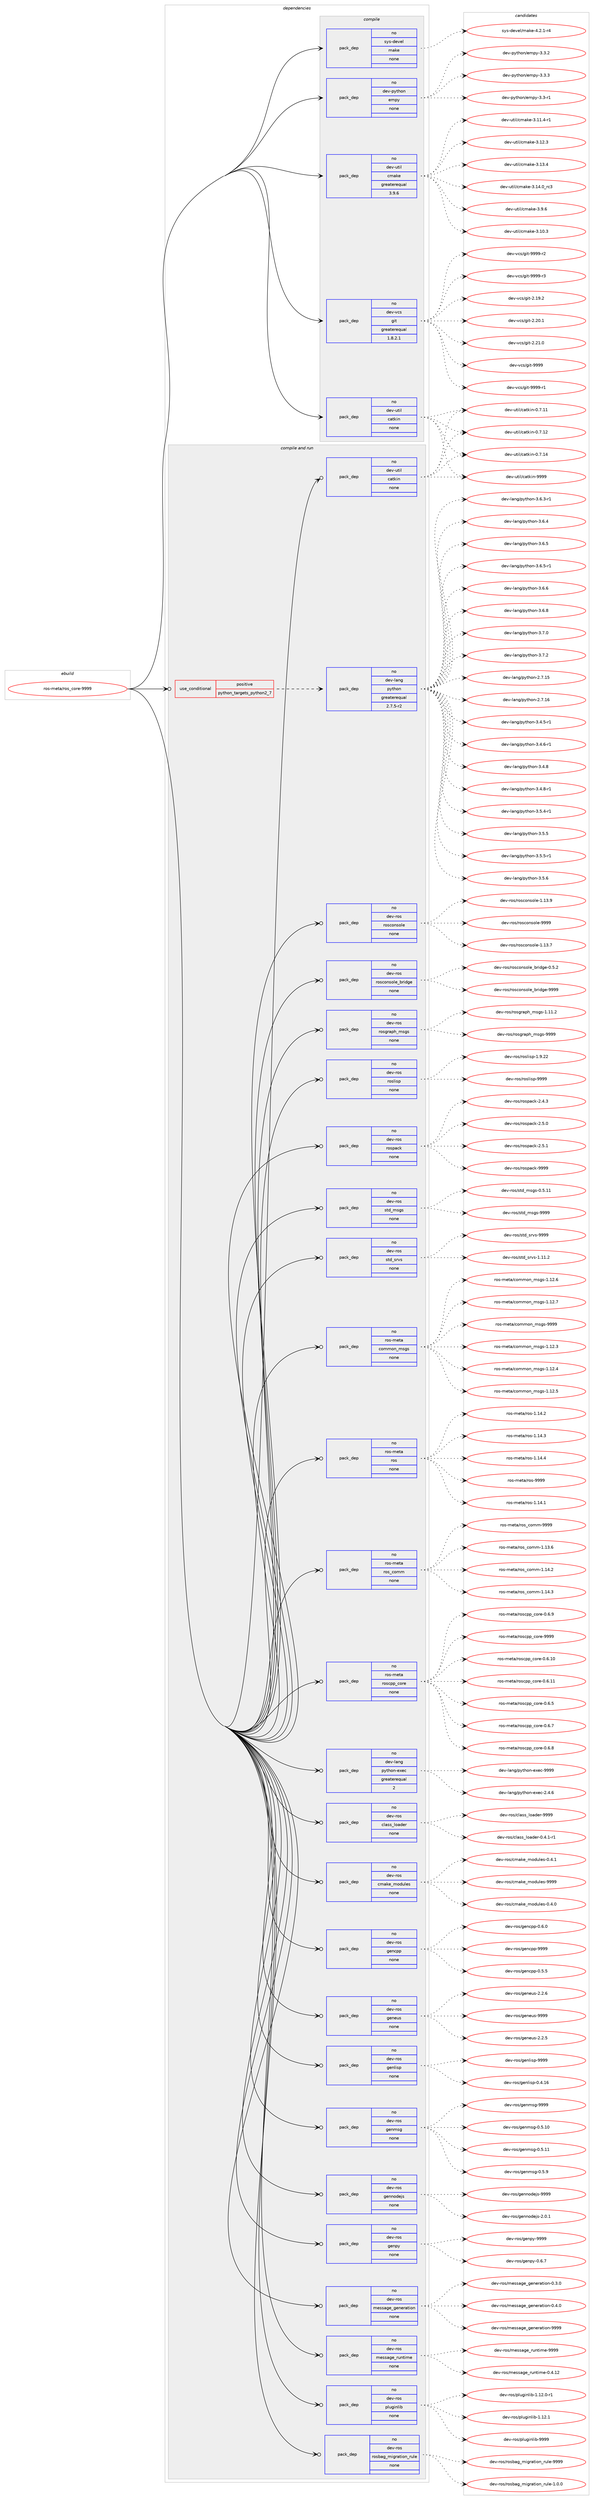 digraph prolog {

# *************
# Graph options
# *************

newrank=true;
concentrate=true;
compound=true;
graph [rankdir=LR,fontname=Helvetica,fontsize=10,ranksep=1.5];#, ranksep=2.5, nodesep=0.2];
edge  [arrowhead=vee];
node  [fontname=Helvetica,fontsize=10];

# **********
# The ebuild
# **********

subgraph cluster_leftcol {
color=gray;
rank=same;
label=<<i>ebuild</i>>;
id [label="ros-meta/ros_core-9999", color=red, width=4, href="../ros-meta/ros_core-9999.svg"];
}

# ****************
# The dependencies
# ****************

subgraph cluster_midcol {
color=gray;
label=<<i>dependencies</i>>;
subgraph cluster_compile {
fillcolor="#eeeeee";
style=filled;
label=<<i>compile</i>>;
subgraph pack1204815 {
dependency1684156 [label=<<TABLE BORDER="0" CELLBORDER="1" CELLSPACING="0" CELLPADDING="4" WIDTH="220"><TR><TD ROWSPAN="6" CELLPADDING="30">pack_dep</TD></TR><TR><TD WIDTH="110">no</TD></TR><TR><TD>dev-python</TD></TR><TR><TD>empy</TD></TR><TR><TD>none</TD></TR><TR><TD></TD></TR></TABLE>>, shape=none, color=blue];
}
id:e -> dependency1684156:w [weight=20,style="solid",arrowhead="vee"];
subgraph pack1204816 {
dependency1684157 [label=<<TABLE BORDER="0" CELLBORDER="1" CELLSPACING="0" CELLPADDING="4" WIDTH="220"><TR><TD ROWSPAN="6" CELLPADDING="30">pack_dep</TD></TR><TR><TD WIDTH="110">no</TD></TR><TR><TD>dev-util</TD></TR><TR><TD>catkin</TD></TR><TR><TD>none</TD></TR><TR><TD></TD></TR></TABLE>>, shape=none, color=blue];
}
id:e -> dependency1684157:w [weight=20,style="solid",arrowhead="vee"];
subgraph pack1204817 {
dependency1684158 [label=<<TABLE BORDER="0" CELLBORDER="1" CELLSPACING="0" CELLPADDING="4" WIDTH="220"><TR><TD ROWSPAN="6" CELLPADDING="30">pack_dep</TD></TR><TR><TD WIDTH="110">no</TD></TR><TR><TD>dev-util</TD></TR><TR><TD>cmake</TD></TR><TR><TD>greaterequal</TD></TR><TR><TD>3.9.6</TD></TR></TABLE>>, shape=none, color=blue];
}
id:e -> dependency1684158:w [weight=20,style="solid",arrowhead="vee"];
subgraph pack1204818 {
dependency1684159 [label=<<TABLE BORDER="0" CELLBORDER="1" CELLSPACING="0" CELLPADDING="4" WIDTH="220"><TR><TD ROWSPAN="6" CELLPADDING="30">pack_dep</TD></TR><TR><TD WIDTH="110">no</TD></TR><TR><TD>dev-vcs</TD></TR><TR><TD>git</TD></TR><TR><TD>greaterequal</TD></TR><TR><TD>1.8.2.1</TD></TR></TABLE>>, shape=none, color=blue];
}
id:e -> dependency1684159:w [weight=20,style="solid",arrowhead="vee"];
subgraph pack1204819 {
dependency1684160 [label=<<TABLE BORDER="0" CELLBORDER="1" CELLSPACING="0" CELLPADDING="4" WIDTH="220"><TR><TD ROWSPAN="6" CELLPADDING="30">pack_dep</TD></TR><TR><TD WIDTH="110">no</TD></TR><TR><TD>sys-devel</TD></TR><TR><TD>make</TD></TR><TR><TD>none</TD></TR><TR><TD></TD></TR></TABLE>>, shape=none, color=blue];
}
id:e -> dependency1684160:w [weight=20,style="solid",arrowhead="vee"];
}
subgraph cluster_compileandrun {
fillcolor="#eeeeee";
style=filled;
label=<<i>compile and run</i>>;
subgraph cond451812 {
dependency1684161 [label=<<TABLE BORDER="0" CELLBORDER="1" CELLSPACING="0" CELLPADDING="4"><TR><TD ROWSPAN="3" CELLPADDING="10">use_conditional</TD></TR><TR><TD>positive</TD></TR><TR><TD>python_targets_python2_7</TD></TR></TABLE>>, shape=none, color=red];
subgraph pack1204820 {
dependency1684162 [label=<<TABLE BORDER="0" CELLBORDER="1" CELLSPACING="0" CELLPADDING="4" WIDTH="220"><TR><TD ROWSPAN="6" CELLPADDING="30">pack_dep</TD></TR><TR><TD WIDTH="110">no</TD></TR><TR><TD>dev-lang</TD></TR><TR><TD>python</TD></TR><TR><TD>greaterequal</TD></TR><TR><TD>2.7.5-r2</TD></TR></TABLE>>, shape=none, color=blue];
}
dependency1684161:e -> dependency1684162:w [weight=20,style="dashed",arrowhead="vee"];
}
id:e -> dependency1684161:w [weight=20,style="solid",arrowhead="odotvee"];
subgraph pack1204821 {
dependency1684163 [label=<<TABLE BORDER="0" CELLBORDER="1" CELLSPACING="0" CELLPADDING="4" WIDTH="220"><TR><TD ROWSPAN="6" CELLPADDING="30">pack_dep</TD></TR><TR><TD WIDTH="110">no</TD></TR><TR><TD>dev-lang</TD></TR><TR><TD>python-exec</TD></TR><TR><TD>greaterequal</TD></TR><TR><TD>2</TD></TR></TABLE>>, shape=none, color=blue];
}
id:e -> dependency1684163:w [weight=20,style="solid",arrowhead="odotvee"];
subgraph pack1204822 {
dependency1684164 [label=<<TABLE BORDER="0" CELLBORDER="1" CELLSPACING="0" CELLPADDING="4" WIDTH="220"><TR><TD ROWSPAN="6" CELLPADDING="30">pack_dep</TD></TR><TR><TD WIDTH="110">no</TD></TR><TR><TD>dev-ros</TD></TR><TR><TD>class_loader</TD></TR><TR><TD>none</TD></TR><TR><TD></TD></TR></TABLE>>, shape=none, color=blue];
}
id:e -> dependency1684164:w [weight=20,style="solid",arrowhead="odotvee"];
subgraph pack1204823 {
dependency1684165 [label=<<TABLE BORDER="0" CELLBORDER="1" CELLSPACING="0" CELLPADDING="4" WIDTH="220"><TR><TD ROWSPAN="6" CELLPADDING="30">pack_dep</TD></TR><TR><TD WIDTH="110">no</TD></TR><TR><TD>dev-ros</TD></TR><TR><TD>cmake_modules</TD></TR><TR><TD>none</TD></TR><TR><TD></TD></TR></TABLE>>, shape=none, color=blue];
}
id:e -> dependency1684165:w [weight=20,style="solid",arrowhead="odotvee"];
subgraph pack1204824 {
dependency1684166 [label=<<TABLE BORDER="0" CELLBORDER="1" CELLSPACING="0" CELLPADDING="4" WIDTH="220"><TR><TD ROWSPAN="6" CELLPADDING="30">pack_dep</TD></TR><TR><TD WIDTH="110">no</TD></TR><TR><TD>dev-ros</TD></TR><TR><TD>gencpp</TD></TR><TR><TD>none</TD></TR><TR><TD></TD></TR></TABLE>>, shape=none, color=blue];
}
id:e -> dependency1684166:w [weight=20,style="solid",arrowhead="odotvee"];
subgraph pack1204825 {
dependency1684167 [label=<<TABLE BORDER="0" CELLBORDER="1" CELLSPACING="0" CELLPADDING="4" WIDTH="220"><TR><TD ROWSPAN="6" CELLPADDING="30">pack_dep</TD></TR><TR><TD WIDTH="110">no</TD></TR><TR><TD>dev-ros</TD></TR><TR><TD>geneus</TD></TR><TR><TD>none</TD></TR><TR><TD></TD></TR></TABLE>>, shape=none, color=blue];
}
id:e -> dependency1684167:w [weight=20,style="solid",arrowhead="odotvee"];
subgraph pack1204826 {
dependency1684168 [label=<<TABLE BORDER="0" CELLBORDER="1" CELLSPACING="0" CELLPADDING="4" WIDTH="220"><TR><TD ROWSPAN="6" CELLPADDING="30">pack_dep</TD></TR><TR><TD WIDTH="110">no</TD></TR><TR><TD>dev-ros</TD></TR><TR><TD>genlisp</TD></TR><TR><TD>none</TD></TR><TR><TD></TD></TR></TABLE>>, shape=none, color=blue];
}
id:e -> dependency1684168:w [weight=20,style="solid",arrowhead="odotvee"];
subgraph pack1204827 {
dependency1684169 [label=<<TABLE BORDER="0" CELLBORDER="1" CELLSPACING="0" CELLPADDING="4" WIDTH="220"><TR><TD ROWSPAN="6" CELLPADDING="30">pack_dep</TD></TR><TR><TD WIDTH="110">no</TD></TR><TR><TD>dev-ros</TD></TR><TR><TD>genmsg</TD></TR><TR><TD>none</TD></TR><TR><TD></TD></TR></TABLE>>, shape=none, color=blue];
}
id:e -> dependency1684169:w [weight=20,style="solid",arrowhead="odotvee"];
subgraph pack1204828 {
dependency1684170 [label=<<TABLE BORDER="0" CELLBORDER="1" CELLSPACING="0" CELLPADDING="4" WIDTH="220"><TR><TD ROWSPAN="6" CELLPADDING="30">pack_dep</TD></TR><TR><TD WIDTH="110">no</TD></TR><TR><TD>dev-ros</TD></TR><TR><TD>gennodejs</TD></TR><TR><TD>none</TD></TR><TR><TD></TD></TR></TABLE>>, shape=none, color=blue];
}
id:e -> dependency1684170:w [weight=20,style="solid",arrowhead="odotvee"];
subgraph pack1204829 {
dependency1684171 [label=<<TABLE BORDER="0" CELLBORDER="1" CELLSPACING="0" CELLPADDING="4" WIDTH="220"><TR><TD ROWSPAN="6" CELLPADDING="30">pack_dep</TD></TR><TR><TD WIDTH="110">no</TD></TR><TR><TD>dev-ros</TD></TR><TR><TD>genpy</TD></TR><TR><TD>none</TD></TR><TR><TD></TD></TR></TABLE>>, shape=none, color=blue];
}
id:e -> dependency1684171:w [weight=20,style="solid",arrowhead="odotvee"];
subgraph pack1204830 {
dependency1684172 [label=<<TABLE BORDER="0" CELLBORDER="1" CELLSPACING="0" CELLPADDING="4" WIDTH="220"><TR><TD ROWSPAN="6" CELLPADDING="30">pack_dep</TD></TR><TR><TD WIDTH="110">no</TD></TR><TR><TD>dev-ros</TD></TR><TR><TD>message_generation</TD></TR><TR><TD>none</TD></TR><TR><TD></TD></TR></TABLE>>, shape=none, color=blue];
}
id:e -> dependency1684172:w [weight=20,style="solid",arrowhead="odotvee"];
subgraph pack1204831 {
dependency1684173 [label=<<TABLE BORDER="0" CELLBORDER="1" CELLSPACING="0" CELLPADDING="4" WIDTH="220"><TR><TD ROWSPAN="6" CELLPADDING="30">pack_dep</TD></TR><TR><TD WIDTH="110">no</TD></TR><TR><TD>dev-ros</TD></TR><TR><TD>message_runtime</TD></TR><TR><TD>none</TD></TR><TR><TD></TD></TR></TABLE>>, shape=none, color=blue];
}
id:e -> dependency1684173:w [weight=20,style="solid",arrowhead="odotvee"];
subgraph pack1204832 {
dependency1684174 [label=<<TABLE BORDER="0" CELLBORDER="1" CELLSPACING="0" CELLPADDING="4" WIDTH="220"><TR><TD ROWSPAN="6" CELLPADDING="30">pack_dep</TD></TR><TR><TD WIDTH="110">no</TD></TR><TR><TD>dev-ros</TD></TR><TR><TD>pluginlib</TD></TR><TR><TD>none</TD></TR><TR><TD></TD></TR></TABLE>>, shape=none, color=blue];
}
id:e -> dependency1684174:w [weight=20,style="solid",arrowhead="odotvee"];
subgraph pack1204833 {
dependency1684175 [label=<<TABLE BORDER="0" CELLBORDER="1" CELLSPACING="0" CELLPADDING="4" WIDTH="220"><TR><TD ROWSPAN="6" CELLPADDING="30">pack_dep</TD></TR><TR><TD WIDTH="110">no</TD></TR><TR><TD>dev-ros</TD></TR><TR><TD>rosbag_migration_rule</TD></TR><TR><TD>none</TD></TR><TR><TD></TD></TR></TABLE>>, shape=none, color=blue];
}
id:e -> dependency1684175:w [weight=20,style="solid",arrowhead="odotvee"];
subgraph pack1204834 {
dependency1684176 [label=<<TABLE BORDER="0" CELLBORDER="1" CELLSPACING="0" CELLPADDING="4" WIDTH="220"><TR><TD ROWSPAN="6" CELLPADDING="30">pack_dep</TD></TR><TR><TD WIDTH="110">no</TD></TR><TR><TD>dev-ros</TD></TR><TR><TD>rosconsole</TD></TR><TR><TD>none</TD></TR><TR><TD></TD></TR></TABLE>>, shape=none, color=blue];
}
id:e -> dependency1684176:w [weight=20,style="solid",arrowhead="odotvee"];
subgraph pack1204835 {
dependency1684177 [label=<<TABLE BORDER="0" CELLBORDER="1" CELLSPACING="0" CELLPADDING="4" WIDTH="220"><TR><TD ROWSPAN="6" CELLPADDING="30">pack_dep</TD></TR><TR><TD WIDTH="110">no</TD></TR><TR><TD>dev-ros</TD></TR><TR><TD>rosconsole_bridge</TD></TR><TR><TD>none</TD></TR><TR><TD></TD></TR></TABLE>>, shape=none, color=blue];
}
id:e -> dependency1684177:w [weight=20,style="solid",arrowhead="odotvee"];
subgraph pack1204836 {
dependency1684178 [label=<<TABLE BORDER="0" CELLBORDER="1" CELLSPACING="0" CELLPADDING="4" WIDTH="220"><TR><TD ROWSPAN="6" CELLPADDING="30">pack_dep</TD></TR><TR><TD WIDTH="110">no</TD></TR><TR><TD>dev-ros</TD></TR><TR><TD>rosgraph_msgs</TD></TR><TR><TD>none</TD></TR><TR><TD></TD></TR></TABLE>>, shape=none, color=blue];
}
id:e -> dependency1684178:w [weight=20,style="solid",arrowhead="odotvee"];
subgraph pack1204837 {
dependency1684179 [label=<<TABLE BORDER="0" CELLBORDER="1" CELLSPACING="0" CELLPADDING="4" WIDTH="220"><TR><TD ROWSPAN="6" CELLPADDING="30">pack_dep</TD></TR><TR><TD WIDTH="110">no</TD></TR><TR><TD>dev-ros</TD></TR><TR><TD>roslisp</TD></TR><TR><TD>none</TD></TR><TR><TD></TD></TR></TABLE>>, shape=none, color=blue];
}
id:e -> dependency1684179:w [weight=20,style="solid",arrowhead="odotvee"];
subgraph pack1204838 {
dependency1684180 [label=<<TABLE BORDER="0" CELLBORDER="1" CELLSPACING="0" CELLPADDING="4" WIDTH="220"><TR><TD ROWSPAN="6" CELLPADDING="30">pack_dep</TD></TR><TR><TD WIDTH="110">no</TD></TR><TR><TD>dev-ros</TD></TR><TR><TD>rospack</TD></TR><TR><TD>none</TD></TR><TR><TD></TD></TR></TABLE>>, shape=none, color=blue];
}
id:e -> dependency1684180:w [weight=20,style="solid",arrowhead="odotvee"];
subgraph pack1204839 {
dependency1684181 [label=<<TABLE BORDER="0" CELLBORDER="1" CELLSPACING="0" CELLPADDING="4" WIDTH="220"><TR><TD ROWSPAN="6" CELLPADDING="30">pack_dep</TD></TR><TR><TD WIDTH="110">no</TD></TR><TR><TD>dev-ros</TD></TR><TR><TD>std_msgs</TD></TR><TR><TD>none</TD></TR><TR><TD></TD></TR></TABLE>>, shape=none, color=blue];
}
id:e -> dependency1684181:w [weight=20,style="solid",arrowhead="odotvee"];
subgraph pack1204840 {
dependency1684182 [label=<<TABLE BORDER="0" CELLBORDER="1" CELLSPACING="0" CELLPADDING="4" WIDTH="220"><TR><TD ROWSPAN="6" CELLPADDING="30">pack_dep</TD></TR><TR><TD WIDTH="110">no</TD></TR><TR><TD>dev-ros</TD></TR><TR><TD>std_srvs</TD></TR><TR><TD>none</TD></TR><TR><TD></TD></TR></TABLE>>, shape=none, color=blue];
}
id:e -> dependency1684182:w [weight=20,style="solid",arrowhead="odotvee"];
subgraph pack1204841 {
dependency1684183 [label=<<TABLE BORDER="0" CELLBORDER="1" CELLSPACING="0" CELLPADDING="4" WIDTH="220"><TR><TD ROWSPAN="6" CELLPADDING="30">pack_dep</TD></TR><TR><TD WIDTH="110">no</TD></TR><TR><TD>dev-util</TD></TR><TR><TD>catkin</TD></TR><TR><TD>none</TD></TR><TR><TD></TD></TR></TABLE>>, shape=none, color=blue];
}
id:e -> dependency1684183:w [weight=20,style="solid",arrowhead="odotvee"];
subgraph pack1204842 {
dependency1684184 [label=<<TABLE BORDER="0" CELLBORDER="1" CELLSPACING="0" CELLPADDING="4" WIDTH="220"><TR><TD ROWSPAN="6" CELLPADDING="30">pack_dep</TD></TR><TR><TD WIDTH="110">no</TD></TR><TR><TD>ros-meta</TD></TR><TR><TD>common_msgs</TD></TR><TR><TD>none</TD></TR><TR><TD></TD></TR></TABLE>>, shape=none, color=blue];
}
id:e -> dependency1684184:w [weight=20,style="solid",arrowhead="odotvee"];
subgraph pack1204843 {
dependency1684185 [label=<<TABLE BORDER="0" CELLBORDER="1" CELLSPACING="0" CELLPADDING="4" WIDTH="220"><TR><TD ROWSPAN="6" CELLPADDING="30">pack_dep</TD></TR><TR><TD WIDTH="110">no</TD></TR><TR><TD>ros-meta</TD></TR><TR><TD>ros</TD></TR><TR><TD>none</TD></TR><TR><TD></TD></TR></TABLE>>, shape=none, color=blue];
}
id:e -> dependency1684185:w [weight=20,style="solid",arrowhead="odotvee"];
subgraph pack1204844 {
dependency1684186 [label=<<TABLE BORDER="0" CELLBORDER="1" CELLSPACING="0" CELLPADDING="4" WIDTH="220"><TR><TD ROWSPAN="6" CELLPADDING="30">pack_dep</TD></TR><TR><TD WIDTH="110">no</TD></TR><TR><TD>ros-meta</TD></TR><TR><TD>ros_comm</TD></TR><TR><TD>none</TD></TR><TR><TD></TD></TR></TABLE>>, shape=none, color=blue];
}
id:e -> dependency1684186:w [weight=20,style="solid",arrowhead="odotvee"];
subgraph pack1204845 {
dependency1684187 [label=<<TABLE BORDER="0" CELLBORDER="1" CELLSPACING="0" CELLPADDING="4" WIDTH="220"><TR><TD ROWSPAN="6" CELLPADDING="30">pack_dep</TD></TR><TR><TD WIDTH="110">no</TD></TR><TR><TD>ros-meta</TD></TR><TR><TD>roscpp_core</TD></TR><TR><TD>none</TD></TR><TR><TD></TD></TR></TABLE>>, shape=none, color=blue];
}
id:e -> dependency1684187:w [weight=20,style="solid",arrowhead="odotvee"];
}
subgraph cluster_run {
fillcolor="#eeeeee";
style=filled;
label=<<i>run</i>>;
}
}

# **************
# The candidates
# **************

subgraph cluster_choices {
rank=same;
color=gray;
label=<<i>candidates</i>>;

subgraph choice1204815 {
color=black;
nodesep=1;
choice1001011184511212111610411111047101109112121455146514511449 [label="dev-python/empy-3.3-r1", color=red, width=4,href="../dev-python/empy-3.3-r1.svg"];
choice1001011184511212111610411111047101109112121455146514650 [label="dev-python/empy-3.3.2", color=red, width=4,href="../dev-python/empy-3.3.2.svg"];
choice1001011184511212111610411111047101109112121455146514651 [label="dev-python/empy-3.3.3", color=red, width=4,href="../dev-python/empy-3.3.3.svg"];
dependency1684156:e -> choice1001011184511212111610411111047101109112121455146514511449:w [style=dotted,weight="100"];
dependency1684156:e -> choice1001011184511212111610411111047101109112121455146514650:w [style=dotted,weight="100"];
dependency1684156:e -> choice1001011184511212111610411111047101109112121455146514651:w [style=dotted,weight="100"];
}
subgraph choice1204816 {
color=black;
nodesep=1;
choice1001011184511711610510847999711610710511045484655464949 [label="dev-util/catkin-0.7.11", color=red, width=4,href="../dev-util/catkin-0.7.11.svg"];
choice1001011184511711610510847999711610710511045484655464950 [label="dev-util/catkin-0.7.12", color=red, width=4,href="../dev-util/catkin-0.7.12.svg"];
choice1001011184511711610510847999711610710511045484655464952 [label="dev-util/catkin-0.7.14", color=red, width=4,href="../dev-util/catkin-0.7.14.svg"];
choice100101118451171161051084799971161071051104557575757 [label="dev-util/catkin-9999", color=red, width=4,href="../dev-util/catkin-9999.svg"];
dependency1684157:e -> choice1001011184511711610510847999711610710511045484655464949:w [style=dotted,weight="100"];
dependency1684157:e -> choice1001011184511711610510847999711610710511045484655464950:w [style=dotted,weight="100"];
dependency1684157:e -> choice1001011184511711610510847999711610710511045484655464952:w [style=dotted,weight="100"];
dependency1684157:e -> choice100101118451171161051084799971161071051104557575757:w [style=dotted,weight="100"];
}
subgraph choice1204817 {
color=black;
nodesep=1;
choice1001011184511711610510847991099710710145514649484651 [label="dev-util/cmake-3.10.3", color=red, width=4,href="../dev-util/cmake-3.10.3.svg"];
choice10010111845117116105108479910997107101455146494946524511449 [label="dev-util/cmake-3.11.4-r1", color=red, width=4,href="../dev-util/cmake-3.11.4-r1.svg"];
choice1001011184511711610510847991099710710145514649504651 [label="dev-util/cmake-3.12.3", color=red, width=4,href="../dev-util/cmake-3.12.3.svg"];
choice1001011184511711610510847991099710710145514649514652 [label="dev-util/cmake-3.13.4", color=red, width=4,href="../dev-util/cmake-3.13.4.svg"];
choice1001011184511711610510847991099710710145514649524648951149951 [label="dev-util/cmake-3.14.0_rc3", color=red, width=4,href="../dev-util/cmake-3.14.0_rc3.svg"];
choice10010111845117116105108479910997107101455146574654 [label="dev-util/cmake-3.9.6", color=red, width=4,href="../dev-util/cmake-3.9.6.svg"];
dependency1684158:e -> choice1001011184511711610510847991099710710145514649484651:w [style=dotted,weight="100"];
dependency1684158:e -> choice10010111845117116105108479910997107101455146494946524511449:w [style=dotted,weight="100"];
dependency1684158:e -> choice1001011184511711610510847991099710710145514649504651:w [style=dotted,weight="100"];
dependency1684158:e -> choice1001011184511711610510847991099710710145514649514652:w [style=dotted,weight="100"];
dependency1684158:e -> choice1001011184511711610510847991099710710145514649524648951149951:w [style=dotted,weight="100"];
dependency1684158:e -> choice10010111845117116105108479910997107101455146574654:w [style=dotted,weight="100"];
}
subgraph choice1204818 {
color=black;
nodesep=1;
choice10010111845118991154710310511645504649574650 [label="dev-vcs/git-2.19.2", color=red, width=4,href="../dev-vcs/git-2.19.2.svg"];
choice10010111845118991154710310511645504650484649 [label="dev-vcs/git-2.20.1", color=red, width=4,href="../dev-vcs/git-2.20.1.svg"];
choice10010111845118991154710310511645504650494648 [label="dev-vcs/git-2.21.0", color=red, width=4,href="../dev-vcs/git-2.21.0.svg"];
choice1001011184511899115471031051164557575757 [label="dev-vcs/git-9999", color=red, width=4,href="../dev-vcs/git-9999.svg"];
choice10010111845118991154710310511645575757574511449 [label="dev-vcs/git-9999-r1", color=red, width=4,href="../dev-vcs/git-9999-r1.svg"];
choice10010111845118991154710310511645575757574511450 [label="dev-vcs/git-9999-r2", color=red, width=4,href="../dev-vcs/git-9999-r2.svg"];
choice10010111845118991154710310511645575757574511451 [label="dev-vcs/git-9999-r3", color=red, width=4,href="../dev-vcs/git-9999-r3.svg"];
dependency1684159:e -> choice10010111845118991154710310511645504649574650:w [style=dotted,weight="100"];
dependency1684159:e -> choice10010111845118991154710310511645504650484649:w [style=dotted,weight="100"];
dependency1684159:e -> choice10010111845118991154710310511645504650494648:w [style=dotted,weight="100"];
dependency1684159:e -> choice1001011184511899115471031051164557575757:w [style=dotted,weight="100"];
dependency1684159:e -> choice10010111845118991154710310511645575757574511449:w [style=dotted,weight="100"];
dependency1684159:e -> choice10010111845118991154710310511645575757574511450:w [style=dotted,weight="100"];
dependency1684159:e -> choice10010111845118991154710310511645575757574511451:w [style=dotted,weight="100"];
}
subgraph choice1204819 {
color=black;
nodesep=1;
choice1151211154510010111810110847109971071014552465046494511452 [label="sys-devel/make-4.2.1-r4", color=red, width=4,href="../sys-devel/make-4.2.1-r4.svg"];
dependency1684160:e -> choice1151211154510010111810110847109971071014552465046494511452:w [style=dotted,weight="100"];
}
subgraph choice1204820 {
color=black;
nodesep=1;
choice10010111845108971101034711212111610411111045504655464953 [label="dev-lang/python-2.7.15", color=red, width=4,href="../dev-lang/python-2.7.15.svg"];
choice10010111845108971101034711212111610411111045504655464954 [label="dev-lang/python-2.7.16", color=red, width=4,href="../dev-lang/python-2.7.16.svg"];
choice1001011184510897110103471121211161041111104551465246534511449 [label="dev-lang/python-3.4.5-r1", color=red, width=4,href="../dev-lang/python-3.4.5-r1.svg"];
choice1001011184510897110103471121211161041111104551465246544511449 [label="dev-lang/python-3.4.6-r1", color=red, width=4,href="../dev-lang/python-3.4.6-r1.svg"];
choice100101118451089711010347112121116104111110455146524656 [label="dev-lang/python-3.4.8", color=red, width=4,href="../dev-lang/python-3.4.8.svg"];
choice1001011184510897110103471121211161041111104551465246564511449 [label="dev-lang/python-3.4.8-r1", color=red, width=4,href="../dev-lang/python-3.4.8-r1.svg"];
choice1001011184510897110103471121211161041111104551465346524511449 [label="dev-lang/python-3.5.4-r1", color=red, width=4,href="../dev-lang/python-3.5.4-r1.svg"];
choice100101118451089711010347112121116104111110455146534653 [label="dev-lang/python-3.5.5", color=red, width=4,href="../dev-lang/python-3.5.5.svg"];
choice1001011184510897110103471121211161041111104551465346534511449 [label="dev-lang/python-3.5.5-r1", color=red, width=4,href="../dev-lang/python-3.5.5-r1.svg"];
choice100101118451089711010347112121116104111110455146534654 [label="dev-lang/python-3.5.6", color=red, width=4,href="../dev-lang/python-3.5.6.svg"];
choice1001011184510897110103471121211161041111104551465446514511449 [label="dev-lang/python-3.6.3-r1", color=red, width=4,href="../dev-lang/python-3.6.3-r1.svg"];
choice100101118451089711010347112121116104111110455146544652 [label="dev-lang/python-3.6.4", color=red, width=4,href="../dev-lang/python-3.6.4.svg"];
choice100101118451089711010347112121116104111110455146544653 [label="dev-lang/python-3.6.5", color=red, width=4,href="../dev-lang/python-3.6.5.svg"];
choice1001011184510897110103471121211161041111104551465446534511449 [label="dev-lang/python-3.6.5-r1", color=red, width=4,href="../dev-lang/python-3.6.5-r1.svg"];
choice100101118451089711010347112121116104111110455146544654 [label="dev-lang/python-3.6.6", color=red, width=4,href="../dev-lang/python-3.6.6.svg"];
choice100101118451089711010347112121116104111110455146544656 [label="dev-lang/python-3.6.8", color=red, width=4,href="../dev-lang/python-3.6.8.svg"];
choice100101118451089711010347112121116104111110455146554648 [label="dev-lang/python-3.7.0", color=red, width=4,href="../dev-lang/python-3.7.0.svg"];
choice100101118451089711010347112121116104111110455146554650 [label="dev-lang/python-3.7.2", color=red, width=4,href="../dev-lang/python-3.7.2.svg"];
dependency1684162:e -> choice10010111845108971101034711212111610411111045504655464953:w [style=dotted,weight="100"];
dependency1684162:e -> choice10010111845108971101034711212111610411111045504655464954:w [style=dotted,weight="100"];
dependency1684162:e -> choice1001011184510897110103471121211161041111104551465246534511449:w [style=dotted,weight="100"];
dependency1684162:e -> choice1001011184510897110103471121211161041111104551465246544511449:w [style=dotted,weight="100"];
dependency1684162:e -> choice100101118451089711010347112121116104111110455146524656:w [style=dotted,weight="100"];
dependency1684162:e -> choice1001011184510897110103471121211161041111104551465246564511449:w [style=dotted,weight="100"];
dependency1684162:e -> choice1001011184510897110103471121211161041111104551465346524511449:w [style=dotted,weight="100"];
dependency1684162:e -> choice100101118451089711010347112121116104111110455146534653:w [style=dotted,weight="100"];
dependency1684162:e -> choice1001011184510897110103471121211161041111104551465346534511449:w [style=dotted,weight="100"];
dependency1684162:e -> choice100101118451089711010347112121116104111110455146534654:w [style=dotted,weight="100"];
dependency1684162:e -> choice1001011184510897110103471121211161041111104551465446514511449:w [style=dotted,weight="100"];
dependency1684162:e -> choice100101118451089711010347112121116104111110455146544652:w [style=dotted,weight="100"];
dependency1684162:e -> choice100101118451089711010347112121116104111110455146544653:w [style=dotted,weight="100"];
dependency1684162:e -> choice1001011184510897110103471121211161041111104551465446534511449:w [style=dotted,weight="100"];
dependency1684162:e -> choice100101118451089711010347112121116104111110455146544654:w [style=dotted,weight="100"];
dependency1684162:e -> choice100101118451089711010347112121116104111110455146544656:w [style=dotted,weight="100"];
dependency1684162:e -> choice100101118451089711010347112121116104111110455146554648:w [style=dotted,weight="100"];
dependency1684162:e -> choice100101118451089711010347112121116104111110455146554650:w [style=dotted,weight="100"];
}
subgraph choice1204821 {
color=black;
nodesep=1;
choice1001011184510897110103471121211161041111104510112010199455046524654 [label="dev-lang/python-exec-2.4.6", color=red, width=4,href="../dev-lang/python-exec-2.4.6.svg"];
choice10010111845108971101034711212111610411111045101120101994557575757 [label="dev-lang/python-exec-9999", color=red, width=4,href="../dev-lang/python-exec-9999.svg"];
dependency1684163:e -> choice1001011184510897110103471121211161041111104510112010199455046524654:w [style=dotted,weight="100"];
dependency1684163:e -> choice10010111845108971101034711212111610411111045101120101994557575757:w [style=dotted,weight="100"];
}
subgraph choice1204822 {
color=black;
nodesep=1;
choice1001011184511411111547991089711511595108111971001011144548465246494511449 [label="dev-ros/class_loader-0.4.1-r1", color=red, width=4,href="../dev-ros/class_loader-0.4.1-r1.svg"];
choice1001011184511411111547991089711511595108111971001011144557575757 [label="dev-ros/class_loader-9999", color=red, width=4,href="../dev-ros/class_loader-9999.svg"];
dependency1684164:e -> choice1001011184511411111547991089711511595108111971001011144548465246494511449:w [style=dotted,weight="100"];
dependency1684164:e -> choice1001011184511411111547991089711511595108111971001011144557575757:w [style=dotted,weight="100"];
}
subgraph choice1204823 {
color=black;
nodesep=1;
choice1001011184511411111547991099710710195109111100117108101115454846524648 [label="dev-ros/cmake_modules-0.4.0", color=red, width=4,href="../dev-ros/cmake_modules-0.4.0.svg"];
choice1001011184511411111547991099710710195109111100117108101115454846524649 [label="dev-ros/cmake_modules-0.4.1", color=red, width=4,href="../dev-ros/cmake_modules-0.4.1.svg"];
choice10010111845114111115479910997107101951091111001171081011154557575757 [label="dev-ros/cmake_modules-9999", color=red, width=4,href="../dev-ros/cmake_modules-9999.svg"];
dependency1684165:e -> choice1001011184511411111547991099710710195109111100117108101115454846524648:w [style=dotted,weight="100"];
dependency1684165:e -> choice1001011184511411111547991099710710195109111100117108101115454846524649:w [style=dotted,weight="100"];
dependency1684165:e -> choice10010111845114111115479910997107101951091111001171081011154557575757:w [style=dotted,weight="100"];
}
subgraph choice1204824 {
color=black;
nodesep=1;
choice100101118451141111154710310111099112112454846534653 [label="dev-ros/gencpp-0.5.5", color=red, width=4,href="../dev-ros/gencpp-0.5.5.svg"];
choice100101118451141111154710310111099112112454846544648 [label="dev-ros/gencpp-0.6.0", color=red, width=4,href="../dev-ros/gencpp-0.6.0.svg"];
choice1001011184511411111547103101110991121124557575757 [label="dev-ros/gencpp-9999", color=red, width=4,href="../dev-ros/gencpp-9999.svg"];
dependency1684166:e -> choice100101118451141111154710310111099112112454846534653:w [style=dotted,weight="100"];
dependency1684166:e -> choice100101118451141111154710310111099112112454846544648:w [style=dotted,weight="100"];
dependency1684166:e -> choice1001011184511411111547103101110991121124557575757:w [style=dotted,weight="100"];
}
subgraph choice1204825 {
color=black;
nodesep=1;
choice1001011184511411111547103101110101117115455046504653 [label="dev-ros/geneus-2.2.5", color=red, width=4,href="../dev-ros/geneus-2.2.5.svg"];
choice1001011184511411111547103101110101117115455046504654 [label="dev-ros/geneus-2.2.6", color=red, width=4,href="../dev-ros/geneus-2.2.6.svg"];
choice10010111845114111115471031011101011171154557575757 [label="dev-ros/geneus-9999", color=red, width=4,href="../dev-ros/geneus-9999.svg"];
dependency1684167:e -> choice1001011184511411111547103101110101117115455046504653:w [style=dotted,weight="100"];
dependency1684167:e -> choice1001011184511411111547103101110101117115455046504654:w [style=dotted,weight="100"];
dependency1684167:e -> choice10010111845114111115471031011101011171154557575757:w [style=dotted,weight="100"];
}
subgraph choice1204826 {
color=black;
nodesep=1;
choice100101118451141111154710310111010810511511245484652464954 [label="dev-ros/genlisp-0.4.16", color=red, width=4,href="../dev-ros/genlisp-0.4.16.svg"];
choice10010111845114111115471031011101081051151124557575757 [label="dev-ros/genlisp-9999", color=red, width=4,href="../dev-ros/genlisp-9999.svg"];
dependency1684168:e -> choice100101118451141111154710310111010810511511245484652464954:w [style=dotted,weight="100"];
dependency1684168:e -> choice10010111845114111115471031011101081051151124557575757:w [style=dotted,weight="100"];
}
subgraph choice1204827 {
color=black;
nodesep=1;
choice100101118451141111154710310111010911510345484653464948 [label="dev-ros/genmsg-0.5.10", color=red, width=4,href="../dev-ros/genmsg-0.5.10.svg"];
choice100101118451141111154710310111010911510345484653464949 [label="dev-ros/genmsg-0.5.11", color=red, width=4,href="../dev-ros/genmsg-0.5.11.svg"];
choice1001011184511411111547103101110109115103454846534657 [label="dev-ros/genmsg-0.5.9", color=red, width=4,href="../dev-ros/genmsg-0.5.9.svg"];
choice10010111845114111115471031011101091151034557575757 [label="dev-ros/genmsg-9999", color=red, width=4,href="../dev-ros/genmsg-9999.svg"];
dependency1684169:e -> choice100101118451141111154710310111010911510345484653464948:w [style=dotted,weight="100"];
dependency1684169:e -> choice100101118451141111154710310111010911510345484653464949:w [style=dotted,weight="100"];
dependency1684169:e -> choice1001011184511411111547103101110109115103454846534657:w [style=dotted,weight="100"];
dependency1684169:e -> choice10010111845114111115471031011101091151034557575757:w [style=dotted,weight="100"];
}
subgraph choice1204828 {
color=black;
nodesep=1;
choice1001011184511411111547103101110110111100101106115455046484649 [label="dev-ros/gennodejs-2.0.1", color=red, width=4,href="../dev-ros/gennodejs-2.0.1.svg"];
choice10010111845114111115471031011101101111001011061154557575757 [label="dev-ros/gennodejs-9999", color=red, width=4,href="../dev-ros/gennodejs-9999.svg"];
dependency1684170:e -> choice1001011184511411111547103101110110111100101106115455046484649:w [style=dotted,weight="100"];
dependency1684170:e -> choice10010111845114111115471031011101101111001011061154557575757:w [style=dotted,weight="100"];
}
subgraph choice1204829 {
color=black;
nodesep=1;
choice1001011184511411111547103101110112121454846544655 [label="dev-ros/genpy-0.6.7", color=red, width=4,href="../dev-ros/genpy-0.6.7.svg"];
choice10010111845114111115471031011101121214557575757 [label="dev-ros/genpy-9999", color=red, width=4,href="../dev-ros/genpy-9999.svg"];
dependency1684171:e -> choice1001011184511411111547103101110112121454846544655:w [style=dotted,weight="100"];
dependency1684171:e -> choice10010111845114111115471031011101121214557575757:w [style=dotted,weight="100"];
}
subgraph choice1204830 {
color=black;
nodesep=1;
choice1001011184511411111547109101115115971031019510310111010111497116105111110454846514648 [label="dev-ros/message_generation-0.3.0", color=red, width=4,href="../dev-ros/message_generation-0.3.0.svg"];
choice1001011184511411111547109101115115971031019510310111010111497116105111110454846524648 [label="dev-ros/message_generation-0.4.0", color=red, width=4,href="../dev-ros/message_generation-0.4.0.svg"];
choice10010111845114111115471091011151159710310195103101110101114971161051111104557575757 [label="dev-ros/message_generation-9999", color=red, width=4,href="../dev-ros/message_generation-9999.svg"];
dependency1684172:e -> choice1001011184511411111547109101115115971031019510310111010111497116105111110454846514648:w [style=dotted,weight="100"];
dependency1684172:e -> choice1001011184511411111547109101115115971031019510310111010111497116105111110454846524648:w [style=dotted,weight="100"];
dependency1684172:e -> choice10010111845114111115471091011151159710310195103101110101114971161051111104557575757:w [style=dotted,weight="100"];
}
subgraph choice1204831 {
color=black;
nodesep=1;
choice1001011184511411111547109101115115971031019511411711011610510910145484652464950 [label="dev-ros/message_runtime-0.4.12", color=red, width=4,href="../dev-ros/message_runtime-0.4.12.svg"];
choice100101118451141111154710910111511597103101951141171101161051091014557575757 [label="dev-ros/message_runtime-9999", color=red, width=4,href="../dev-ros/message_runtime-9999.svg"];
dependency1684173:e -> choice1001011184511411111547109101115115971031019511411711011610510910145484652464950:w [style=dotted,weight="100"];
dependency1684173:e -> choice100101118451141111154710910111511597103101951141171101161051091014557575757:w [style=dotted,weight="100"];
}
subgraph choice1204832 {
color=black;
nodesep=1;
choice100101118451141111154711210811710310511010810598454946495046484511449 [label="dev-ros/pluginlib-1.12.0-r1", color=red, width=4,href="../dev-ros/pluginlib-1.12.0-r1.svg"];
choice10010111845114111115471121081171031051101081059845494649504649 [label="dev-ros/pluginlib-1.12.1", color=red, width=4,href="../dev-ros/pluginlib-1.12.1.svg"];
choice1001011184511411111547112108117103105110108105984557575757 [label="dev-ros/pluginlib-9999", color=red, width=4,href="../dev-ros/pluginlib-9999.svg"];
dependency1684174:e -> choice100101118451141111154711210811710310511010810598454946495046484511449:w [style=dotted,weight="100"];
dependency1684174:e -> choice10010111845114111115471121081171031051101081059845494649504649:w [style=dotted,weight="100"];
dependency1684174:e -> choice1001011184511411111547112108117103105110108105984557575757:w [style=dotted,weight="100"];
}
subgraph choice1204833 {
color=black;
nodesep=1;
choice10010111845114111115471141111159897103951091051031149711610511111095114117108101454946484648 [label="dev-ros/rosbag_migration_rule-1.0.0", color=red, width=4,href="../dev-ros/rosbag_migration_rule-1.0.0.svg"];
choice100101118451141111154711411111598971039510910510311497116105111110951141171081014557575757 [label="dev-ros/rosbag_migration_rule-9999", color=red, width=4,href="../dev-ros/rosbag_migration_rule-9999.svg"];
dependency1684175:e -> choice10010111845114111115471141111159897103951091051031149711610511111095114117108101454946484648:w [style=dotted,weight="100"];
dependency1684175:e -> choice100101118451141111154711411111598971039510910510311497116105111110951141171081014557575757:w [style=dotted,weight="100"];
}
subgraph choice1204834 {
color=black;
nodesep=1;
choice10010111845114111115471141111159911111011511110810145494649514655 [label="dev-ros/rosconsole-1.13.7", color=red, width=4,href="../dev-ros/rosconsole-1.13.7.svg"];
choice10010111845114111115471141111159911111011511110810145494649514657 [label="dev-ros/rosconsole-1.13.9", color=red, width=4,href="../dev-ros/rosconsole-1.13.9.svg"];
choice1001011184511411111547114111115991111101151111081014557575757 [label="dev-ros/rosconsole-9999", color=red, width=4,href="../dev-ros/rosconsole-9999.svg"];
dependency1684176:e -> choice10010111845114111115471141111159911111011511110810145494649514655:w [style=dotted,weight="100"];
dependency1684176:e -> choice10010111845114111115471141111159911111011511110810145494649514657:w [style=dotted,weight="100"];
dependency1684176:e -> choice1001011184511411111547114111115991111101151111081014557575757:w [style=dotted,weight="100"];
}
subgraph choice1204835 {
color=black;
nodesep=1;
choice1001011184511411111547114111115991111101151111081019598114105100103101454846534650 [label="dev-ros/rosconsole_bridge-0.5.2", color=red, width=4,href="../dev-ros/rosconsole_bridge-0.5.2.svg"];
choice10010111845114111115471141111159911111011511110810195981141051001031014557575757 [label="dev-ros/rosconsole_bridge-9999", color=red, width=4,href="../dev-ros/rosconsole_bridge-9999.svg"];
dependency1684177:e -> choice1001011184511411111547114111115991111101151111081019598114105100103101454846534650:w [style=dotted,weight="100"];
dependency1684177:e -> choice10010111845114111115471141111159911111011511110810195981141051001031014557575757:w [style=dotted,weight="100"];
}
subgraph choice1204836 {
color=black;
nodesep=1;
choice1001011184511411111547114111115103114971121049510911510311545494649494650 [label="dev-ros/rosgraph_msgs-1.11.2", color=red, width=4,href="../dev-ros/rosgraph_msgs-1.11.2.svg"];
choice100101118451141111154711411111510311497112104951091151031154557575757 [label="dev-ros/rosgraph_msgs-9999", color=red, width=4,href="../dev-ros/rosgraph_msgs-9999.svg"];
dependency1684178:e -> choice1001011184511411111547114111115103114971121049510911510311545494649494650:w [style=dotted,weight="100"];
dependency1684178:e -> choice100101118451141111154711411111510311497112104951091151031154557575757:w [style=dotted,weight="100"];
}
subgraph choice1204837 {
color=black;
nodesep=1;
choice100101118451141111154711411111510810511511245494657465050 [label="dev-ros/roslisp-1.9.22", color=red, width=4,href="../dev-ros/roslisp-1.9.22.svg"];
choice10010111845114111115471141111151081051151124557575757 [label="dev-ros/roslisp-9999", color=red, width=4,href="../dev-ros/roslisp-9999.svg"];
dependency1684179:e -> choice100101118451141111154711411111510810511511245494657465050:w [style=dotted,weight="100"];
dependency1684179:e -> choice10010111845114111115471141111151081051151124557575757:w [style=dotted,weight="100"];
}
subgraph choice1204838 {
color=black;
nodesep=1;
choice10010111845114111115471141111151129799107455046524651 [label="dev-ros/rospack-2.4.3", color=red, width=4,href="../dev-ros/rospack-2.4.3.svg"];
choice10010111845114111115471141111151129799107455046534648 [label="dev-ros/rospack-2.5.0", color=red, width=4,href="../dev-ros/rospack-2.5.0.svg"];
choice10010111845114111115471141111151129799107455046534649 [label="dev-ros/rospack-2.5.1", color=red, width=4,href="../dev-ros/rospack-2.5.1.svg"];
choice100101118451141111154711411111511297991074557575757 [label="dev-ros/rospack-9999", color=red, width=4,href="../dev-ros/rospack-9999.svg"];
dependency1684180:e -> choice10010111845114111115471141111151129799107455046524651:w [style=dotted,weight="100"];
dependency1684180:e -> choice10010111845114111115471141111151129799107455046534648:w [style=dotted,weight="100"];
dependency1684180:e -> choice10010111845114111115471141111151129799107455046534649:w [style=dotted,weight="100"];
dependency1684180:e -> choice100101118451141111154711411111511297991074557575757:w [style=dotted,weight="100"];
}
subgraph choice1204839 {
color=black;
nodesep=1;
choice10010111845114111115471151161009510911510311545484653464949 [label="dev-ros/std_msgs-0.5.11", color=red, width=4,href="../dev-ros/std_msgs-0.5.11.svg"];
choice1001011184511411111547115116100951091151031154557575757 [label="dev-ros/std_msgs-9999", color=red, width=4,href="../dev-ros/std_msgs-9999.svg"];
dependency1684181:e -> choice10010111845114111115471151161009510911510311545484653464949:w [style=dotted,weight="100"];
dependency1684181:e -> choice1001011184511411111547115116100951091151031154557575757:w [style=dotted,weight="100"];
}
subgraph choice1204840 {
color=black;
nodesep=1;
choice10010111845114111115471151161009511511411811545494649494650 [label="dev-ros/std_srvs-1.11.2", color=red, width=4,href="../dev-ros/std_srvs-1.11.2.svg"];
choice1001011184511411111547115116100951151141181154557575757 [label="dev-ros/std_srvs-9999", color=red, width=4,href="../dev-ros/std_srvs-9999.svg"];
dependency1684182:e -> choice10010111845114111115471151161009511511411811545494649494650:w [style=dotted,weight="100"];
dependency1684182:e -> choice1001011184511411111547115116100951151141181154557575757:w [style=dotted,weight="100"];
}
subgraph choice1204841 {
color=black;
nodesep=1;
choice1001011184511711610510847999711610710511045484655464949 [label="dev-util/catkin-0.7.11", color=red, width=4,href="../dev-util/catkin-0.7.11.svg"];
choice1001011184511711610510847999711610710511045484655464950 [label="dev-util/catkin-0.7.12", color=red, width=4,href="../dev-util/catkin-0.7.12.svg"];
choice1001011184511711610510847999711610710511045484655464952 [label="dev-util/catkin-0.7.14", color=red, width=4,href="../dev-util/catkin-0.7.14.svg"];
choice100101118451171161051084799971161071051104557575757 [label="dev-util/catkin-9999", color=red, width=4,href="../dev-util/catkin-9999.svg"];
dependency1684183:e -> choice1001011184511711610510847999711610710511045484655464949:w [style=dotted,weight="100"];
dependency1684183:e -> choice1001011184511711610510847999711610710511045484655464950:w [style=dotted,weight="100"];
dependency1684183:e -> choice1001011184511711610510847999711610710511045484655464952:w [style=dotted,weight="100"];
dependency1684183:e -> choice100101118451171161051084799971161071051104557575757:w [style=dotted,weight="100"];
}
subgraph choice1204842 {
color=black;
nodesep=1;
choice114111115451091011169747991111091091111109510911510311545494649504651 [label="ros-meta/common_msgs-1.12.3", color=red, width=4,href="../ros-meta/common_msgs-1.12.3.svg"];
choice114111115451091011169747991111091091111109510911510311545494649504652 [label="ros-meta/common_msgs-1.12.4", color=red, width=4,href="../ros-meta/common_msgs-1.12.4.svg"];
choice114111115451091011169747991111091091111109510911510311545494649504653 [label="ros-meta/common_msgs-1.12.5", color=red, width=4,href="../ros-meta/common_msgs-1.12.5.svg"];
choice114111115451091011169747991111091091111109510911510311545494649504654 [label="ros-meta/common_msgs-1.12.6", color=red, width=4,href="../ros-meta/common_msgs-1.12.6.svg"];
choice114111115451091011169747991111091091111109510911510311545494649504655 [label="ros-meta/common_msgs-1.12.7", color=red, width=4,href="../ros-meta/common_msgs-1.12.7.svg"];
choice11411111545109101116974799111109109111110951091151031154557575757 [label="ros-meta/common_msgs-9999", color=red, width=4,href="../ros-meta/common_msgs-9999.svg"];
dependency1684184:e -> choice114111115451091011169747991111091091111109510911510311545494649504651:w [style=dotted,weight="100"];
dependency1684184:e -> choice114111115451091011169747991111091091111109510911510311545494649504652:w [style=dotted,weight="100"];
dependency1684184:e -> choice114111115451091011169747991111091091111109510911510311545494649504653:w [style=dotted,weight="100"];
dependency1684184:e -> choice114111115451091011169747991111091091111109510911510311545494649504654:w [style=dotted,weight="100"];
dependency1684184:e -> choice114111115451091011169747991111091091111109510911510311545494649504655:w [style=dotted,weight="100"];
dependency1684184:e -> choice11411111545109101116974799111109109111110951091151031154557575757:w [style=dotted,weight="100"];
}
subgraph choice1204843 {
color=black;
nodesep=1;
choice11411111545109101116974711411111545494649524649 [label="ros-meta/ros-1.14.1", color=red, width=4,href="../ros-meta/ros-1.14.1.svg"];
choice11411111545109101116974711411111545494649524650 [label="ros-meta/ros-1.14.2", color=red, width=4,href="../ros-meta/ros-1.14.2.svg"];
choice11411111545109101116974711411111545494649524651 [label="ros-meta/ros-1.14.3", color=red, width=4,href="../ros-meta/ros-1.14.3.svg"];
choice11411111545109101116974711411111545494649524652 [label="ros-meta/ros-1.14.4", color=red, width=4,href="../ros-meta/ros-1.14.4.svg"];
choice1141111154510910111697471141111154557575757 [label="ros-meta/ros-9999", color=red, width=4,href="../ros-meta/ros-9999.svg"];
dependency1684185:e -> choice11411111545109101116974711411111545494649524649:w [style=dotted,weight="100"];
dependency1684185:e -> choice11411111545109101116974711411111545494649524650:w [style=dotted,weight="100"];
dependency1684185:e -> choice11411111545109101116974711411111545494649524651:w [style=dotted,weight="100"];
dependency1684185:e -> choice11411111545109101116974711411111545494649524652:w [style=dotted,weight="100"];
dependency1684185:e -> choice1141111154510910111697471141111154557575757:w [style=dotted,weight="100"];
}
subgraph choice1204844 {
color=black;
nodesep=1;
choice114111115451091011169747114111115959911110910945494649514654 [label="ros-meta/ros_comm-1.13.6", color=red, width=4,href="../ros-meta/ros_comm-1.13.6.svg"];
choice114111115451091011169747114111115959911110910945494649524650 [label="ros-meta/ros_comm-1.14.2", color=red, width=4,href="../ros-meta/ros_comm-1.14.2.svg"];
choice114111115451091011169747114111115959911110910945494649524651 [label="ros-meta/ros_comm-1.14.3", color=red, width=4,href="../ros-meta/ros_comm-1.14.3.svg"];
choice11411111545109101116974711411111595991111091094557575757 [label="ros-meta/ros_comm-9999", color=red, width=4,href="../ros-meta/ros_comm-9999.svg"];
dependency1684186:e -> choice114111115451091011169747114111115959911110910945494649514654:w [style=dotted,weight="100"];
dependency1684186:e -> choice114111115451091011169747114111115959911110910945494649524650:w [style=dotted,weight="100"];
dependency1684186:e -> choice114111115451091011169747114111115959911110910945494649524651:w [style=dotted,weight="100"];
dependency1684186:e -> choice11411111545109101116974711411111595991111091094557575757:w [style=dotted,weight="100"];
}
subgraph choice1204845 {
color=black;
nodesep=1;
choice11411111545109101116974711411111599112112959911111410145484654464948 [label="ros-meta/roscpp_core-0.6.10", color=red, width=4,href="../ros-meta/roscpp_core-0.6.10.svg"];
choice11411111545109101116974711411111599112112959911111410145484654464949 [label="ros-meta/roscpp_core-0.6.11", color=red, width=4,href="../ros-meta/roscpp_core-0.6.11.svg"];
choice114111115451091011169747114111115991121129599111114101454846544653 [label="ros-meta/roscpp_core-0.6.5", color=red, width=4,href="../ros-meta/roscpp_core-0.6.5.svg"];
choice114111115451091011169747114111115991121129599111114101454846544655 [label="ros-meta/roscpp_core-0.6.7", color=red, width=4,href="../ros-meta/roscpp_core-0.6.7.svg"];
choice114111115451091011169747114111115991121129599111114101454846544656 [label="ros-meta/roscpp_core-0.6.8", color=red, width=4,href="../ros-meta/roscpp_core-0.6.8.svg"];
choice114111115451091011169747114111115991121129599111114101454846544657 [label="ros-meta/roscpp_core-0.6.9", color=red, width=4,href="../ros-meta/roscpp_core-0.6.9.svg"];
choice1141111154510910111697471141111159911211295991111141014557575757 [label="ros-meta/roscpp_core-9999", color=red, width=4,href="../ros-meta/roscpp_core-9999.svg"];
dependency1684187:e -> choice11411111545109101116974711411111599112112959911111410145484654464948:w [style=dotted,weight="100"];
dependency1684187:e -> choice11411111545109101116974711411111599112112959911111410145484654464949:w [style=dotted,weight="100"];
dependency1684187:e -> choice114111115451091011169747114111115991121129599111114101454846544653:w [style=dotted,weight="100"];
dependency1684187:e -> choice114111115451091011169747114111115991121129599111114101454846544655:w [style=dotted,weight="100"];
dependency1684187:e -> choice114111115451091011169747114111115991121129599111114101454846544656:w [style=dotted,weight="100"];
dependency1684187:e -> choice114111115451091011169747114111115991121129599111114101454846544657:w [style=dotted,weight="100"];
dependency1684187:e -> choice1141111154510910111697471141111159911211295991111141014557575757:w [style=dotted,weight="100"];
}
}

}
